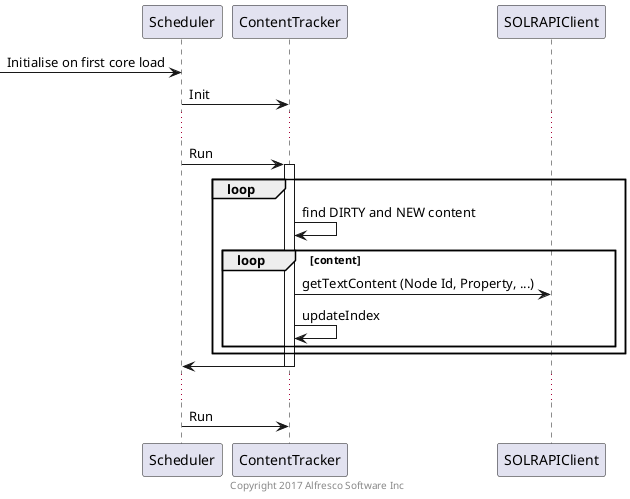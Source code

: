 @startuml
 [-> Scheduler : Initialise on first core load
 Scheduler -> ContentTracker: Init
 ...
 Scheduler -> ContentTracker: Run
 activate ContentTracker
 loop  
    ContentTracker -> ContentTracker: find DIRTY and NEW content
    loop content
       ContentTracker -> SOLRAPIClient: getTextContent (Node Id, Property, ...)
       ContentTracker -> ContentTracker: updateIndex
    end
end    
   
 
 ContentTracker -> Scheduler
 deactivate ContentTracker
...
Scheduler -> ContentTracker: Run
 center footer Copyright 2017 Alfresco Software Inc
 @enduml